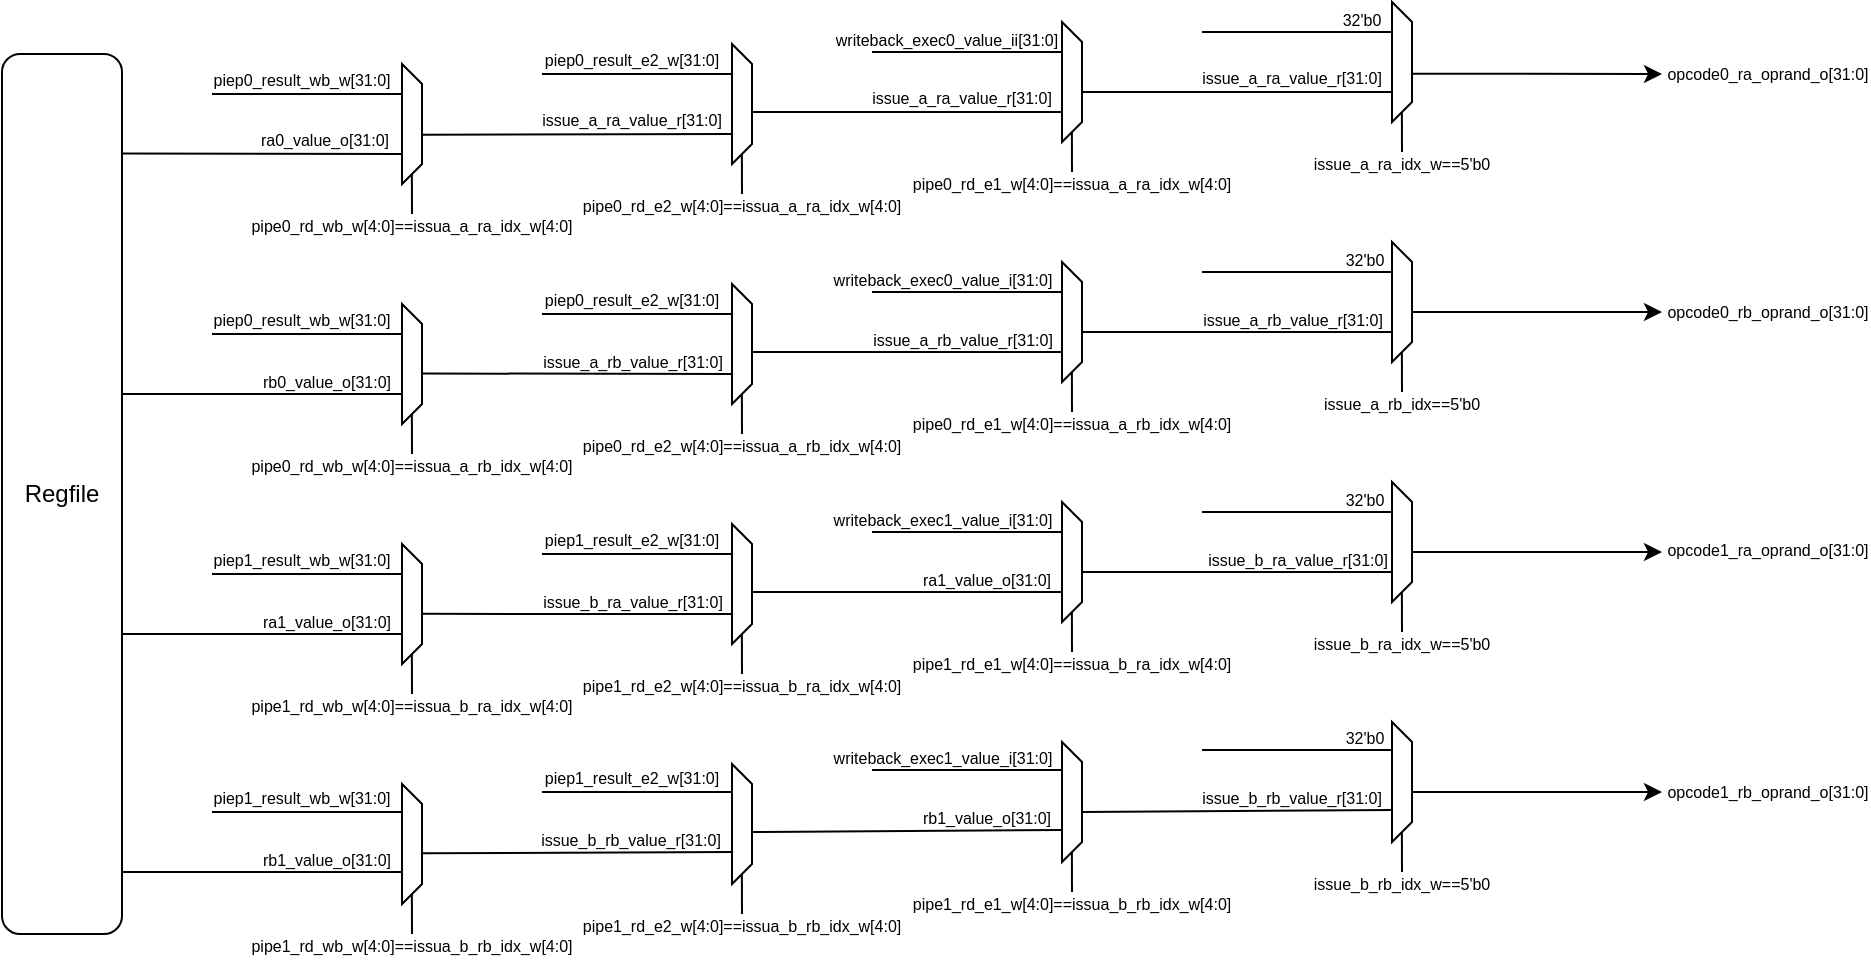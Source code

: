 <mxfile version="21.5.0" type="device">
  <diagram name="第 1 页" id="9p2jGRy3xzVtqF-vGPyH">
    <mxGraphModel dx="1343" dy="1995" grid="1" gridSize="10" guides="1" tooltips="1" connect="1" arrows="1" fold="1" page="1" pageScale="1" pageWidth="1169" pageHeight="827" math="0" shadow="0">
      <root>
        <mxCell id="0" />
        <mxCell id="1" parent="0" />
        <mxCell id="J9Y-vJ6aNMcpI7hS-cD3-170" value="" style="shape=trapezoid;perimeter=trapezoidPerimeter;whiteSpace=wrap;html=1;fixedSize=1;rotation=90;size=10;" vertex="1" parent="1">
          <mxGeometry x="215" y="190" width="60" height="10" as="geometry" />
        </mxCell>
        <mxCell id="J9Y-vJ6aNMcpI7hS-cD3-172" value="" style="shape=trapezoid;perimeter=trapezoidPerimeter;whiteSpace=wrap;html=1;fixedSize=1;rotation=90;size=10;" vertex="1" parent="1">
          <mxGeometry x="215" y="310" width="60" height="10" as="geometry" />
        </mxCell>
        <mxCell id="J9Y-vJ6aNMcpI7hS-cD3-173" value="" style="shape=trapezoid;perimeter=trapezoidPerimeter;whiteSpace=wrap;html=1;fixedSize=1;rotation=90;size=10;" vertex="1" parent="1">
          <mxGeometry x="215" y="430" width="60" height="10" as="geometry" />
        </mxCell>
        <mxCell id="J9Y-vJ6aNMcpI7hS-cD3-174" value="" style="shape=trapezoid;perimeter=trapezoidPerimeter;whiteSpace=wrap;html=1;fixedSize=1;rotation=90;size=10;" vertex="1" parent="1">
          <mxGeometry x="215" y="550" width="60" height="10" as="geometry" />
        </mxCell>
        <mxCell id="J9Y-vJ6aNMcpI7hS-cD3-175" value="" style="endArrow=none;html=1;rounded=0;entryX=0.25;entryY=1;entryDx=0;entryDy=0;" edge="1" parent="1" target="J9Y-vJ6aNMcpI7hS-cD3-170">
          <mxGeometry width="50" height="50" relative="1" as="geometry">
            <mxPoint x="145" y="180" as="sourcePoint" />
            <mxPoint x="245" y="180" as="targetPoint" />
          </mxGeometry>
        </mxCell>
        <mxCell id="J9Y-vJ6aNMcpI7hS-cD3-176" value="&lt;font style=&quot;font-size: 8px;&quot;&gt;piep0_result_wb_w[31:0]&lt;/font&gt;" style="text;strokeColor=none;align=center;fillColor=none;html=1;verticalAlign=middle;whiteSpace=wrap;rounded=0;" vertex="1" parent="1">
          <mxGeometry x="145" y="167" width="90" height="10" as="geometry" />
        </mxCell>
        <mxCell id="J9Y-vJ6aNMcpI7hS-cD3-177" value="" style="endArrow=none;html=1;rounded=0;entryX=0.25;entryY=1;entryDx=0;entryDy=0;exitX=0.997;exitY=0.113;exitDx=0;exitDy=0;exitPerimeter=0;" edge="1" parent="1" source="J9Y-vJ6aNMcpI7hS-cD3-179">
          <mxGeometry width="50" height="50" relative="1" as="geometry">
            <mxPoint x="145" y="210" as="sourcePoint" />
            <mxPoint x="240" y="210" as="targetPoint" />
          </mxGeometry>
        </mxCell>
        <mxCell id="J9Y-vJ6aNMcpI7hS-cD3-178" value="&lt;font style=&quot;font-size: 8px;&quot;&gt;ra0_value_o[31:0]&lt;/font&gt;" style="text;strokeColor=none;align=center;fillColor=none;html=1;verticalAlign=middle;whiteSpace=wrap;rounded=0;" vertex="1" parent="1">
          <mxGeometry x="169" y="197" width="65" height="10" as="geometry" />
        </mxCell>
        <mxCell id="J9Y-vJ6aNMcpI7hS-cD3-179" value="Regfile" style="rounded=1;whiteSpace=wrap;html=1;" vertex="1" parent="1">
          <mxGeometry x="40" y="160" width="60" height="440" as="geometry" />
        </mxCell>
        <mxCell id="J9Y-vJ6aNMcpI7hS-cD3-184" value="" style="endArrow=none;html=1;rounded=0;entryX=0.25;entryY=1;entryDx=0;entryDy=0;" edge="1" parent="1">
          <mxGeometry width="50" height="50" relative="1" as="geometry">
            <mxPoint x="145" y="300" as="sourcePoint" />
            <mxPoint x="240" y="300" as="targetPoint" />
          </mxGeometry>
        </mxCell>
        <mxCell id="J9Y-vJ6aNMcpI7hS-cD3-185" value="&lt;font style=&quot;font-size: 8px;&quot;&gt;piep0_result_wb_w[31:0]&lt;/font&gt;" style="text;strokeColor=none;align=center;fillColor=none;html=1;verticalAlign=middle;whiteSpace=wrap;rounded=0;" vertex="1" parent="1">
          <mxGeometry x="145" y="287" width="90" height="10" as="geometry" />
        </mxCell>
        <mxCell id="J9Y-vJ6aNMcpI7hS-cD3-186" value="" style="endArrow=none;html=1;rounded=0;entryX=0.25;entryY=1;entryDx=0;entryDy=0;exitX=0.997;exitY=0.113;exitDx=0;exitDy=0;exitPerimeter=0;" edge="1" parent="1">
          <mxGeometry width="50" height="50" relative="1" as="geometry">
            <mxPoint x="100" y="330" as="sourcePoint" />
            <mxPoint x="240" y="330" as="targetPoint" />
          </mxGeometry>
        </mxCell>
        <mxCell id="J9Y-vJ6aNMcpI7hS-cD3-187" value="&lt;font style=&quot;font-size: 8px;&quot;&gt;rb0_value_o[31:0]&lt;/font&gt;" style="text;strokeColor=none;align=center;fillColor=none;html=1;verticalAlign=middle;whiteSpace=wrap;rounded=0;" vertex="1" parent="1">
          <mxGeometry x="170" y="318" width="65" height="10" as="geometry" />
        </mxCell>
        <mxCell id="J9Y-vJ6aNMcpI7hS-cD3-188" value="" style="endArrow=none;html=1;rounded=0;entryX=0.25;entryY=1;entryDx=0;entryDy=0;" edge="1" parent="1">
          <mxGeometry width="50" height="50" relative="1" as="geometry">
            <mxPoint x="145" y="420" as="sourcePoint" />
            <mxPoint x="240" y="420" as="targetPoint" />
          </mxGeometry>
        </mxCell>
        <mxCell id="J9Y-vJ6aNMcpI7hS-cD3-189" value="&lt;font style=&quot;font-size: 8px;&quot;&gt;piep1_result_wb_w[31:0]&lt;/font&gt;" style="text;strokeColor=none;align=center;fillColor=none;html=1;verticalAlign=middle;whiteSpace=wrap;rounded=0;" vertex="1" parent="1">
          <mxGeometry x="145" y="407" width="90" height="10" as="geometry" />
        </mxCell>
        <mxCell id="J9Y-vJ6aNMcpI7hS-cD3-190" value="" style="endArrow=none;html=1;rounded=0;entryX=0.25;entryY=1;entryDx=0;entryDy=0;exitX=0.997;exitY=0.113;exitDx=0;exitDy=0;exitPerimeter=0;" edge="1" parent="1">
          <mxGeometry width="50" height="50" relative="1" as="geometry">
            <mxPoint x="100" y="450" as="sourcePoint" />
            <mxPoint x="240" y="450" as="targetPoint" />
          </mxGeometry>
        </mxCell>
        <mxCell id="J9Y-vJ6aNMcpI7hS-cD3-191" value="&lt;font style=&quot;font-size: 8px;&quot;&gt;ra1_value_o[31:0]&lt;/font&gt;" style="text;strokeColor=none;align=center;fillColor=none;html=1;verticalAlign=middle;whiteSpace=wrap;rounded=0;" vertex="1" parent="1">
          <mxGeometry x="170" y="438" width="65" height="10" as="geometry" />
        </mxCell>
        <mxCell id="J9Y-vJ6aNMcpI7hS-cD3-192" value="" style="endArrow=none;html=1;rounded=0;entryX=0.25;entryY=1;entryDx=0;entryDy=0;" edge="1" parent="1">
          <mxGeometry width="50" height="50" relative="1" as="geometry">
            <mxPoint x="145" y="539" as="sourcePoint" />
            <mxPoint x="240" y="539" as="targetPoint" />
          </mxGeometry>
        </mxCell>
        <mxCell id="J9Y-vJ6aNMcpI7hS-cD3-193" value="&lt;font style=&quot;font-size: 8px;&quot;&gt;piep1_result_wb_w[31:0]&lt;/font&gt;" style="text;strokeColor=none;align=center;fillColor=none;html=1;verticalAlign=middle;whiteSpace=wrap;rounded=0;" vertex="1" parent="1">
          <mxGeometry x="145" y="526" width="90" height="10" as="geometry" />
        </mxCell>
        <mxCell id="J9Y-vJ6aNMcpI7hS-cD3-194" value="" style="endArrow=none;html=1;rounded=0;entryX=0.25;entryY=1;entryDx=0;entryDy=0;exitX=0.997;exitY=0.113;exitDx=0;exitDy=0;exitPerimeter=0;" edge="1" parent="1">
          <mxGeometry width="50" height="50" relative="1" as="geometry">
            <mxPoint x="100" y="569" as="sourcePoint" />
            <mxPoint x="240" y="569" as="targetPoint" />
          </mxGeometry>
        </mxCell>
        <mxCell id="J9Y-vJ6aNMcpI7hS-cD3-195" value="&lt;font style=&quot;font-size: 8px;&quot;&gt;rb1_value_o[31:0]&lt;/font&gt;" style="text;strokeColor=none;align=center;fillColor=none;html=1;verticalAlign=middle;whiteSpace=wrap;rounded=0;" vertex="1" parent="1">
          <mxGeometry x="170" y="557" width="65" height="10" as="geometry" />
        </mxCell>
        <mxCell id="J9Y-vJ6aNMcpI7hS-cD3-196" value="" style="endArrow=none;html=1;rounded=0;" edge="1" parent="1">
          <mxGeometry width="50" height="50" relative="1" as="geometry">
            <mxPoint x="245" y="240" as="sourcePoint" />
            <mxPoint x="244.94" y="220" as="targetPoint" />
          </mxGeometry>
        </mxCell>
        <mxCell id="J9Y-vJ6aNMcpI7hS-cD3-197" value="&lt;font style=&quot;font-size: 8px;&quot;&gt;pipe0_rd_wb_w[4:0]==issua_a_ra_idx_w[4:0]&lt;/font&gt;" style="text;strokeColor=none;align=center;fillColor=none;html=1;verticalAlign=middle;whiteSpace=wrap;rounded=0;" vertex="1" parent="1">
          <mxGeometry x="165" y="240" width="160" height="10" as="geometry" />
        </mxCell>
        <mxCell id="J9Y-vJ6aNMcpI7hS-cD3-200" value="" style="endArrow=none;html=1;rounded=0;" edge="1" parent="1">
          <mxGeometry width="50" height="50" relative="1" as="geometry">
            <mxPoint x="245" y="360" as="sourcePoint" />
            <mxPoint x="244.94" y="340" as="targetPoint" />
          </mxGeometry>
        </mxCell>
        <mxCell id="J9Y-vJ6aNMcpI7hS-cD3-201" value="&lt;font style=&quot;font-size: 8px;&quot;&gt;pipe0_rd_wb_w[4:0]==issua_a_rb_idx_w[4:0]&lt;/font&gt;" style="text;strokeColor=none;align=center;fillColor=none;html=1;verticalAlign=middle;whiteSpace=wrap;rounded=0;" vertex="1" parent="1">
          <mxGeometry x="165" y="360" width="160" height="10" as="geometry" />
        </mxCell>
        <mxCell id="J9Y-vJ6aNMcpI7hS-cD3-202" value="" style="endArrow=none;html=1;rounded=0;" edge="1" parent="1">
          <mxGeometry width="50" height="50" relative="1" as="geometry">
            <mxPoint x="245" y="480" as="sourcePoint" />
            <mxPoint x="244.94" y="460" as="targetPoint" />
          </mxGeometry>
        </mxCell>
        <mxCell id="J9Y-vJ6aNMcpI7hS-cD3-203" value="&lt;font style=&quot;font-size: 8px;&quot;&gt;pipe1_rd_wb_w[4:0]==issua_b_ra_idx_w[4:0]&lt;/font&gt;" style="text;strokeColor=none;align=center;fillColor=none;html=1;verticalAlign=middle;whiteSpace=wrap;rounded=0;" vertex="1" parent="1">
          <mxGeometry x="165" y="480" width="160" height="10" as="geometry" />
        </mxCell>
        <mxCell id="J9Y-vJ6aNMcpI7hS-cD3-204" value="" style="endArrow=none;html=1;rounded=0;" edge="1" parent="1">
          <mxGeometry width="50" height="50" relative="1" as="geometry">
            <mxPoint x="245" y="600" as="sourcePoint" />
            <mxPoint x="244.94" y="580" as="targetPoint" />
          </mxGeometry>
        </mxCell>
        <mxCell id="J9Y-vJ6aNMcpI7hS-cD3-205" value="&lt;font style=&quot;font-size: 8px;&quot;&gt;pipe1_rd_wb_w[4:0]==issua_b_rb_idx_w[4:0]&lt;/font&gt;" style="text;strokeColor=none;align=center;fillColor=none;html=1;verticalAlign=middle;whiteSpace=wrap;rounded=0;" vertex="1" parent="1">
          <mxGeometry x="165" y="600" width="160" height="10" as="geometry" />
        </mxCell>
        <mxCell id="J9Y-vJ6aNMcpI7hS-cD3-206" value="" style="shape=trapezoid;perimeter=trapezoidPerimeter;whiteSpace=wrap;html=1;fixedSize=1;rotation=90;size=10;" vertex="1" parent="1">
          <mxGeometry x="380" y="180" width="60" height="10" as="geometry" />
        </mxCell>
        <mxCell id="J9Y-vJ6aNMcpI7hS-cD3-207" value="" style="shape=trapezoid;perimeter=trapezoidPerimeter;whiteSpace=wrap;html=1;fixedSize=1;rotation=90;size=10;" vertex="1" parent="1">
          <mxGeometry x="380" y="300" width="60" height="10" as="geometry" />
        </mxCell>
        <mxCell id="J9Y-vJ6aNMcpI7hS-cD3-208" value="" style="shape=trapezoid;perimeter=trapezoidPerimeter;whiteSpace=wrap;html=1;fixedSize=1;rotation=90;size=10;" vertex="1" parent="1">
          <mxGeometry x="380" y="420" width="60" height="10" as="geometry" />
        </mxCell>
        <mxCell id="J9Y-vJ6aNMcpI7hS-cD3-209" value="" style="shape=trapezoid;perimeter=trapezoidPerimeter;whiteSpace=wrap;html=1;fixedSize=1;rotation=90;size=10;" vertex="1" parent="1">
          <mxGeometry x="380" y="540" width="60" height="10" as="geometry" />
        </mxCell>
        <mxCell id="J9Y-vJ6aNMcpI7hS-cD3-210" value="" style="endArrow=none;html=1;rounded=0;entryX=0.25;entryY=1;entryDx=0;entryDy=0;" edge="1" parent="1" target="J9Y-vJ6aNMcpI7hS-cD3-206">
          <mxGeometry width="50" height="50" relative="1" as="geometry">
            <mxPoint x="310" y="170" as="sourcePoint" />
            <mxPoint x="410" y="170" as="targetPoint" />
          </mxGeometry>
        </mxCell>
        <mxCell id="J9Y-vJ6aNMcpI7hS-cD3-211" value="&lt;font style=&quot;font-size: 8px;&quot;&gt;piep0_result_e2_w[31:0]&lt;/font&gt;" style="text;strokeColor=none;align=center;fillColor=none;html=1;verticalAlign=middle;whiteSpace=wrap;rounded=0;" vertex="1" parent="1">
          <mxGeometry x="310" y="157" width="90" height="10" as="geometry" />
        </mxCell>
        <mxCell id="J9Y-vJ6aNMcpI7hS-cD3-212" value="" style="endArrow=none;html=1;rounded=0;entryX=0.25;entryY=1;entryDx=0;entryDy=0;exitX=0.59;exitY=0.026;exitDx=0;exitDy=0;exitPerimeter=0;" edge="1" parent="1" source="J9Y-vJ6aNMcpI7hS-cD3-170">
          <mxGeometry width="50" height="50" relative="1" as="geometry">
            <mxPoint x="265" y="200" as="sourcePoint" />
            <mxPoint x="405" y="200" as="targetPoint" />
          </mxGeometry>
        </mxCell>
        <mxCell id="J9Y-vJ6aNMcpI7hS-cD3-213" value="&lt;font style=&quot;font-size: 8px;&quot;&gt;issue_a_ra_value_r[31:0]&lt;/font&gt;" style="text;strokeColor=none;align=center;fillColor=none;html=1;verticalAlign=middle;whiteSpace=wrap;rounded=0;" vertex="1" parent="1">
          <mxGeometry x="307" y="187" width="96" height="10" as="geometry" />
        </mxCell>
        <mxCell id="J9Y-vJ6aNMcpI7hS-cD3-214" value="" style="endArrow=none;html=1;rounded=0;entryX=0.25;entryY=1;entryDx=0;entryDy=0;" edge="1" parent="1">
          <mxGeometry width="50" height="50" relative="1" as="geometry">
            <mxPoint x="310" y="290" as="sourcePoint" />
            <mxPoint x="405" y="290" as="targetPoint" />
          </mxGeometry>
        </mxCell>
        <mxCell id="J9Y-vJ6aNMcpI7hS-cD3-215" value="&lt;font style=&quot;font-size: 8px;&quot;&gt;piep0_result_e2_w[31:0]&lt;/font&gt;" style="text;strokeColor=none;align=center;fillColor=none;html=1;verticalAlign=middle;whiteSpace=wrap;rounded=0;" vertex="1" parent="1">
          <mxGeometry x="310" y="277" width="90" height="10" as="geometry" />
        </mxCell>
        <mxCell id="J9Y-vJ6aNMcpI7hS-cD3-216" value="" style="endArrow=none;html=1;rounded=0;entryX=0.25;entryY=1;entryDx=0;entryDy=0;exitX=0.579;exitY=0.01;exitDx=0;exitDy=0;exitPerimeter=0;" edge="1" parent="1" source="J9Y-vJ6aNMcpI7hS-cD3-172">
          <mxGeometry width="50" height="50" relative="1" as="geometry">
            <mxPoint x="265" y="320" as="sourcePoint" />
            <mxPoint x="405" y="320" as="targetPoint" />
          </mxGeometry>
        </mxCell>
        <mxCell id="J9Y-vJ6aNMcpI7hS-cD3-217" value="&lt;font style=&quot;font-size: 8px;&quot;&gt;issue_a_rb_value_r[31:0]&lt;/font&gt;" style="text;strokeColor=none;align=center;fillColor=none;html=1;verticalAlign=middle;whiteSpace=wrap;rounded=0;" vertex="1" parent="1">
          <mxGeometry x="308" y="308" width="95" height="10" as="geometry" />
        </mxCell>
        <mxCell id="J9Y-vJ6aNMcpI7hS-cD3-218" value="" style="endArrow=none;html=1;rounded=0;entryX=0.25;entryY=1;entryDx=0;entryDy=0;" edge="1" parent="1">
          <mxGeometry width="50" height="50" relative="1" as="geometry">
            <mxPoint x="310" y="410" as="sourcePoint" />
            <mxPoint x="405" y="410" as="targetPoint" />
          </mxGeometry>
        </mxCell>
        <mxCell id="J9Y-vJ6aNMcpI7hS-cD3-219" value="&lt;font style=&quot;font-size: 8px;&quot;&gt;piep1_result_e2_w[31:0]&lt;/font&gt;" style="text;strokeColor=none;align=center;fillColor=none;html=1;verticalAlign=middle;whiteSpace=wrap;rounded=0;" vertex="1" parent="1">
          <mxGeometry x="310" y="397" width="90" height="10" as="geometry" />
        </mxCell>
        <mxCell id="J9Y-vJ6aNMcpI7hS-cD3-220" value="" style="endArrow=none;html=1;rounded=0;entryX=0.25;entryY=1;entryDx=0;entryDy=0;exitX=0.582;exitY=0.01;exitDx=0;exitDy=0;exitPerimeter=0;" edge="1" parent="1" source="J9Y-vJ6aNMcpI7hS-cD3-173">
          <mxGeometry width="50" height="50" relative="1" as="geometry">
            <mxPoint x="265" y="440" as="sourcePoint" />
            <mxPoint x="405" y="440" as="targetPoint" />
          </mxGeometry>
        </mxCell>
        <mxCell id="J9Y-vJ6aNMcpI7hS-cD3-221" value="&lt;font style=&quot;font-size: 8px;&quot;&gt;issue_b_ra_value_r[31:0]&lt;/font&gt;" style="text;strokeColor=none;align=center;fillColor=none;html=1;verticalAlign=middle;whiteSpace=wrap;rounded=0;" vertex="1" parent="1">
          <mxGeometry x="312.5" y="428" width="85" height="10" as="geometry" />
        </mxCell>
        <mxCell id="J9Y-vJ6aNMcpI7hS-cD3-222" value="" style="endArrow=none;html=1;rounded=0;entryX=0.25;entryY=1;entryDx=0;entryDy=0;" edge="1" parent="1">
          <mxGeometry width="50" height="50" relative="1" as="geometry">
            <mxPoint x="310" y="529" as="sourcePoint" />
            <mxPoint x="405" y="529" as="targetPoint" />
          </mxGeometry>
        </mxCell>
        <mxCell id="J9Y-vJ6aNMcpI7hS-cD3-223" value="&lt;font style=&quot;font-size: 8px;&quot;&gt;piep1_result_e2_w[31:0]&lt;/font&gt;" style="text;strokeColor=none;align=center;fillColor=none;html=1;verticalAlign=middle;whiteSpace=wrap;rounded=0;" vertex="1" parent="1">
          <mxGeometry x="310" y="516" width="90" height="10" as="geometry" />
        </mxCell>
        <mxCell id="J9Y-vJ6aNMcpI7hS-cD3-224" value="" style="endArrow=none;html=1;rounded=0;entryX=0.25;entryY=1;entryDx=0;entryDy=0;exitX=0.577;exitY=-0.021;exitDx=0;exitDy=0;exitPerimeter=0;" edge="1" parent="1" source="J9Y-vJ6aNMcpI7hS-cD3-174">
          <mxGeometry width="50" height="50" relative="1" as="geometry">
            <mxPoint x="265" y="559" as="sourcePoint" />
            <mxPoint x="405" y="559" as="targetPoint" />
          </mxGeometry>
        </mxCell>
        <mxCell id="J9Y-vJ6aNMcpI7hS-cD3-225" value="&lt;font style=&quot;font-size: 8px;&quot;&gt;issue_b_rb_value_r[31:0]&lt;/font&gt;" style="text;strokeColor=none;align=center;fillColor=none;html=1;verticalAlign=middle;whiteSpace=wrap;rounded=0;" vertex="1" parent="1">
          <mxGeometry x="307" y="547" width="95" height="10" as="geometry" />
        </mxCell>
        <mxCell id="J9Y-vJ6aNMcpI7hS-cD3-226" value="" style="endArrow=none;html=1;rounded=0;" edge="1" parent="1">
          <mxGeometry width="50" height="50" relative="1" as="geometry">
            <mxPoint x="410" y="230" as="sourcePoint" />
            <mxPoint x="409.94" y="210" as="targetPoint" />
          </mxGeometry>
        </mxCell>
        <mxCell id="J9Y-vJ6aNMcpI7hS-cD3-227" value="&lt;font style=&quot;font-size: 8px;&quot;&gt;pipe0_rd_e2_w[4:0]==issua_a_ra_idx_w[4:0]&lt;/font&gt;" style="text;strokeColor=none;align=center;fillColor=none;html=1;verticalAlign=middle;whiteSpace=wrap;rounded=0;" vertex="1" parent="1">
          <mxGeometry x="330" y="230" width="160" height="10" as="geometry" />
        </mxCell>
        <mxCell id="J9Y-vJ6aNMcpI7hS-cD3-228" value="" style="endArrow=none;html=1;rounded=0;" edge="1" parent="1">
          <mxGeometry width="50" height="50" relative="1" as="geometry">
            <mxPoint x="410" y="350" as="sourcePoint" />
            <mxPoint x="409.94" y="330" as="targetPoint" />
          </mxGeometry>
        </mxCell>
        <mxCell id="J9Y-vJ6aNMcpI7hS-cD3-229" value="&lt;font style=&quot;font-size: 8px;&quot;&gt;pipe0_rd_e2_w[4:0]==issua_a_rb_idx_w[4:0]&lt;/font&gt;" style="text;strokeColor=none;align=center;fillColor=none;html=1;verticalAlign=middle;whiteSpace=wrap;rounded=0;" vertex="1" parent="1">
          <mxGeometry x="330" y="350" width="160" height="10" as="geometry" />
        </mxCell>
        <mxCell id="J9Y-vJ6aNMcpI7hS-cD3-230" value="" style="endArrow=none;html=1;rounded=0;" edge="1" parent="1">
          <mxGeometry width="50" height="50" relative="1" as="geometry">
            <mxPoint x="410" y="470" as="sourcePoint" />
            <mxPoint x="409.94" y="450" as="targetPoint" />
          </mxGeometry>
        </mxCell>
        <mxCell id="J9Y-vJ6aNMcpI7hS-cD3-231" value="&lt;font style=&quot;font-size: 8px;&quot;&gt;pipe1_rd_e2_w[4:0]==issua_b_ra_idx_w[4:0]&lt;/font&gt;" style="text;strokeColor=none;align=center;fillColor=none;html=1;verticalAlign=middle;whiteSpace=wrap;rounded=0;" vertex="1" parent="1">
          <mxGeometry x="330" y="470" width="160" height="10" as="geometry" />
        </mxCell>
        <mxCell id="J9Y-vJ6aNMcpI7hS-cD3-232" value="" style="endArrow=none;html=1;rounded=0;" edge="1" parent="1">
          <mxGeometry width="50" height="50" relative="1" as="geometry">
            <mxPoint x="410" y="590" as="sourcePoint" />
            <mxPoint x="409.94" y="570" as="targetPoint" />
          </mxGeometry>
        </mxCell>
        <mxCell id="J9Y-vJ6aNMcpI7hS-cD3-233" value="&lt;font style=&quot;font-size: 8px;&quot;&gt;pipe1_rd_e2_w[4:0]==issua_b_rb_idx_w[4:0]&lt;/font&gt;" style="text;strokeColor=none;align=center;fillColor=none;html=1;verticalAlign=middle;whiteSpace=wrap;rounded=0;" vertex="1" parent="1">
          <mxGeometry x="330" y="590" width="160" height="10" as="geometry" />
        </mxCell>
        <mxCell id="J9Y-vJ6aNMcpI7hS-cD3-234" value="" style="shape=trapezoid;perimeter=trapezoidPerimeter;whiteSpace=wrap;html=1;fixedSize=1;rotation=90;size=10;" vertex="1" parent="1">
          <mxGeometry x="545" y="169" width="60" height="10" as="geometry" />
        </mxCell>
        <mxCell id="J9Y-vJ6aNMcpI7hS-cD3-235" value="" style="shape=trapezoid;perimeter=trapezoidPerimeter;whiteSpace=wrap;html=1;fixedSize=1;rotation=90;size=10;" vertex="1" parent="1">
          <mxGeometry x="545" y="289" width="60" height="10" as="geometry" />
        </mxCell>
        <mxCell id="J9Y-vJ6aNMcpI7hS-cD3-236" value="" style="shape=trapezoid;perimeter=trapezoidPerimeter;whiteSpace=wrap;html=1;fixedSize=1;rotation=90;size=10;" vertex="1" parent="1">
          <mxGeometry x="545" y="409" width="60" height="10" as="geometry" />
        </mxCell>
        <mxCell id="J9Y-vJ6aNMcpI7hS-cD3-237" value="" style="shape=trapezoid;perimeter=trapezoidPerimeter;whiteSpace=wrap;html=1;fixedSize=1;rotation=90;size=10;" vertex="1" parent="1">
          <mxGeometry x="545" y="529" width="60" height="10" as="geometry" />
        </mxCell>
        <mxCell id="J9Y-vJ6aNMcpI7hS-cD3-238" value="" style="endArrow=none;html=1;rounded=0;entryX=0.25;entryY=1;entryDx=0;entryDy=0;" edge="1" parent="1" target="J9Y-vJ6aNMcpI7hS-cD3-234">
          <mxGeometry width="50" height="50" relative="1" as="geometry">
            <mxPoint x="475" y="159" as="sourcePoint" />
            <mxPoint x="575" y="159" as="targetPoint" />
          </mxGeometry>
        </mxCell>
        <mxCell id="J9Y-vJ6aNMcpI7hS-cD3-239" value="&lt;font style=&quot;font-size: 8px;&quot;&gt;writeback_exec0_value_ii[31:0]&lt;/font&gt;" style="text;strokeColor=none;align=center;fillColor=none;html=1;verticalAlign=middle;whiteSpace=wrap;rounded=0;" vertex="1" parent="1">
          <mxGeometry x="460" y="147" width="105" height="10" as="geometry" />
        </mxCell>
        <mxCell id="J9Y-vJ6aNMcpI7hS-cD3-240" value="" style="endArrow=none;html=1;rounded=0;entryX=0.25;entryY=1;entryDx=0;entryDy=0;exitX=0.59;exitY=0.026;exitDx=0;exitDy=0;exitPerimeter=0;" edge="1" parent="1">
          <mxGeometry width="50" height="50" relative="1" as="geometry">
            <mxPoint x="415" y="189" as="sourcePoint" />
            <mxPoint x="570" y="189" as="targetPoint" />
          </mxGeometry>
        </mxCell>
        <mxCell id="J9Y-vJ6aNMcpI7hS-cD3-241" value="&lt;font style=&quot;font-size: 8px;&quot;&gt;issue_a_ra_value_r[31:0]&lt;/font&gt;" style="text;strokeColor=none;align=center;fillColor=none;html=1;verticalAlign=middle;whiteSpace=wrap;rounded=0;" vertex="1" parent="1">
          <mxGeometry x="472" y="176" width="96" height="10" as="geometry" />
        </mxCell>
        <mxCell id="J9Y-vJ6aNMcpI7hS-cD3-242" value="" style="endArrow=none;html=1;rounded=0;entryX=0.25;entryY=1;entryDx=0;entryDy=0;" edge="1" parent="1">
          <mxGeometry width="50" height="50" relative="1" as="geometry">
            <mxPoint x="475" y="279" as="sourcePoint" />
            <mxPoint x="570" y="279" as="targetPoint" />
          </mxGeometry>
        </mxCell>
        <mxCell id="J9Y-vJ6aNMcpI7hS-cD3-243" value="&lt;font style=&quot;font-size: 8px;&quot;&gt;writeback_exec0_value_i[31:0]&lt;/font&gt;" style="text;strokeColor=none;align=center;fillColor=none;html=1;verticalAlign=middle;whiteSpace=wrap;rounded=0;" vertex="1" parent="1">
          <mxGeometry x="453" y="267" width="115" height="10" as="geometry" />
        </mxCell>
        <mxCell id="J9Y-vJ6aNMcpI7hS-cD3-244" value="" style="endArrow=none;html=1;rounded=0;entryX=0.25;entryY=1;entryDx=0;entryDy=0;exitX=0.579;exitY=0.01;exitDx=0;exitDy=0;exitPerimeter=0;" edge="1" parent="1">
          <mxGeometry width="50" height="50" relative="1" as="geometry">
            <mxPoint x="415" y="309" as="sourcePoint" />
            <mxPoint x="570" y="309" as="targetPoint" />
          </mxGeometry>
        </mxCell>
        <mxCell id="J9Y-vJ6aNMcpI7hS-cD3-245" value="&lt;font style=&quot;font-size: 8px;&quot;&gt;issue_a_rb_value_r[31:0]&lt;/font&gt;" style="text;strokeColor=none;align=center;fillColor=none;html=1;verticalAlign=middle;whiteSpace=wrap;rounded=0;" vertex="1" parent="1">
          <mxGeometry x="473" y="297" width="95" height="10" as="geometry" />
        </mxCell>
        <mxCell id="J9Y-vJ6aNMcpI7hS-cD3-246" value="" style="endArrow=none;html=1;rounded=0;entryX=0.25;entryY=1;entryDx=0;entryDy=0;" edge="1" parent="1">
          <mxGeometry width="50" height="50" relative="1" as="geometry">
            <mxPoint x="475" y="399" as="sourcePoint" />
            <mxPoint x="570" y="399" as="targetPoint" />
          </mxGeometry>
        </mxCell>
        <mxCell id="J9Y-vJ6aNMcpI7hS-cD3-247" value="&lt;font style=&quot;font-size: 8px;&quot;&gt;writeback_exec1_value_i[31:0]&lt;/font&gt;" style="text;strokeColor=none;align=center;fillColor=none;html=1;verticalAlign=middle;whiteSpace=wrap;rounded=0;" vertex="1" parent="1">
          <mxGeometry x="453" y="387" width="115" height="10" as="geometry" />
        </mxCell>
        <mxCell id="J9Y-vJ6aNMcpI7hS-cD3-248" value="" style="endArrow=none;html=1;rounded=0;entryX=0.25;entryY=1;entryDx=0;entryDy=0;exitX=0.582;exitY=0.01;exitDx=0;exitDy=0;exitPerimeter=0;" edge="1" parent="1">
          <mxGeometry width="50" height="50" relative="1" as="geometry">
            <mxPoint x="415" y="429" as="sourcePoint" />
            <mxPoint x="570" y="429" as="targetPoint" />
          </mxGeometry>
        </mxCell>
        <mxCell id="J9Y-vJ6aNMcpI7hS-cD3-249" value="&lt;font style=&quot;font-size: 8px;&quot;&gt;ra1_value_o[31:0]&lt;/font&gt;" style="text;strokeColor=none;align=center;fillColor=none;html=1;verticalAlign=middle;whiteSpace=wrap;rounded=0;" vertex="1" parent="1">
          <mxGeometry x="500" y="417" width="65" height="10" as="geometry" />
        </mxCell>
        <mxCell id="J9Y-vJ6aNMcpI7hS-cD3-250" value="" style="endArrow=none;html=1;rounded=0;entryX=0.25;entryY=1;entryDx=0;entryDy=0;" edge="1" parent="1">
          <mxGeometry width="50" height="50" relative="1" as="geometry">
            <mxPoint x="475" y="518" as="sourcePoint" />
            <mxPoint x="570" y="518" as="targetPoint" />
          </mxGeometry>
        </mxCell>
        <mxCell id="J9Y-vJ6aNMcpI7hS-cD3-251" value="&lt;font style=&quot;font-size: 8px;&quot;&gt;writeback_exec1_value_i[31:0]&lt;/font&gt;" style="text;strokeColor=none;align=center;fillColor=none;html=1;verticalAlign=middle;whiteSpace=wrap;rounded=0;" vertex="1" parent="1">
          <mxGeometry x="453" y="506" width="115" height="10" as="geometry" />
        </mxCell>
        <mxCell id="J9Y-vJ6aNMcpI7hS-cD3-252" value="" style="endArrow=none;html=1;rounded=0;entryX=0.25;entryY=1;entryDx=0;entryDy=0;exitX=0.577;exitY=-0.021;exitDx=0;exitDy=0;exitPerimeter=0;" edge="1" parent="1">
          <mxGeometry width="50" height="50" relative="1" as="geometry">
            <mxPoint x="415" y="549" as="sourcePoint" />
            <mxPoint x="570" y="548" as="targetPoint" />
          </mxGeometry>
        </mxCell>
        <mxCell id="J9Y-vJ6aNMcpI7hS-cD3-253" value="&lt;font style=&quot;font-size: 8px;&quot;&gt;rb1_value_o[31:0]&lt;/font&gt;" style="text;strokeColor=none;align=center;fillColor=none;html=1;verticalAlign=middle;whiteSpace=wrap;rounded=0;" vertex="1" parent="1">
          <mxGeometry x="500" y="536" width="65" height="10" as="geometry" />
        </mxCell>
        <mxCell id="J9Y-vJ6aNMcpI7hS-cD3-254" value="" style="endArrow=none;html=1;rounded=0;" edge="1" parent="1">
          <mxGeometry width="50" height="50" relative="1" as="geometry">
            <mxPoint x="575" y="219" as="sourcePoint" />
            <mxPoint x="574.94" y="199" as="targetPoint" />
          </mxGeometry>
        </mxCell>
        <mxCell id="J9Y-vJ6aNMcpI7hS-cD3-255" value="&lt;font style=&quot;font-size: 8px;&quot;&gt;pipe0_rd_e1_w[4:0]==issua_a_ra_idx_w[4:0]&lt;/font&gt;" style="text;strokeColor=none;align=center;fillColor=none;html=1;verticalAlign=middle;whiteSpace=wrap;rounded=0;" vertex="1" parent="1">
          <mxGeometry x="495" y="219" width="160" height="10" as="geometry" />
        </mxCell>
        <mxCell id="J9Y-vJ6aNMcpI7hS-cD3-256" value="" style="endArrow=none;html=1;rounded=0;" edge="1" parent="1">
          <mxGeometry width="50" height="50" relative="1" as="geometry">
            <mxPoint x="575" y="339" as="sourcePoint" />
            <mxPoint x="574.94" y="319" as="targetPoint" />
          </mxGeometry>
        </mxCell>
        <mxCell id="J9Y-vJ6aNMcpI7hS-cD3-257" value="&lt;font style=&quot;font-size: 8px;&quot;&gt;pipe0_rd_e1_w[4:0]==issua_a_rb_idx_w[4:0]&lt;/font&gt;" style="text;strokeColor=none;align=center;fillColor=none;html=1;verticalAlign=middle;whiteSpace=wrap;rounded=0;" vertex="1" parent="1">
          <mxGeometry x="495" y="339" width="160" height="10" as="geometry" />
        </mxCell>
        <mxCell id="J9Y-vJ6aNMcpI7hS-cD3-258" value="" style="endArrow=none;html=1;rounded=0;" edge="1" parent="1">
          <mxGeometry width="50" height="50" relative="1" as="geometry">
            <mxPoint x="575" y="459" as="sourcePoint" />
            <mxPoint x="574.94" y="439" as="targetPoint" />
          </mxGeometry>
        </mxCell>
        <mxCell id="J9Y-vJ6aNMcpI7hS-cD3-259" value="&lt;font style=&quot;font-size: 8px;&quot;&gt;pipe1_rd_e1_w[4:0]==issua_b_ra_idx_w[4:0]&lt;/font&gt;" style="text;strokeColor=none;align=center;fillColor=none;html=1;verticalAlign=middle;whiteSpace=wrap;rounded=0;" vertex="1" parent="1">
          <mxGeometry x="495" y="459" width="160" height="10" as="geometry" />
        </mxCell>
        <mxCell id="J9Y-vJ6aNMcpI7hS-cD3-260" value="" style="endArrow=none;html=1;rounded=0;" edge="1" parent="1">
          <mxGeometry width="50" height="50" relative="1" as="geometry">
            <mxPoint x="575" y="579" as="sourcePoint" />
            <mxPoint x="574.94" y="559" as="targetPoint" />
          </mxGeometry>
        </mxCell>
        <mxCell id="J9Y-vJ6aNMcpI7hS-cD3-261" value="&lt;font style=&quot;font-size: 8px;&quot;&gt;pipe1_rd_e1_w[4:0]==issua_b_rb_idx_w[4:0]&lt;/font&gt;" style="text;strokeColor=none;align=center;fillColor=none;html=1;verticalAlign=middle;whiteSpace=wrap;rounded=0;" vertex="1" parent="1">
          <mxGeometry x="495" y="579" width="160" height="10" as="geometry" />
        </mxCell>
        <mxCell id="J9Y-vJ6aNMcpI7hS-cD3-290" value="" style="shape=trapezoid;perimeter=trapezoidPerimeter;whiteSpace=wrap;html=1;fixedSize=1;rotation=90;size=10;" vertex="1" parent="1">
          <mxGeometry x="710" y="159" width="60" height="10" as="geometry" />
        </mxCell>
        <mxCell id="J9Y-vJ6aNMcpI7hS-cD3-291" value="" style="shape=trapezoid;perimeter=trapezoidPerimeter;whiteSpace=wrap;html=1;fixedSize=1;rotation=90;size=10;" vertex="1" parent="1">
          <mxGeometry x="710" y="279" width="60" height="10" as="geometry" />
        </mxCell>
        <mxCell id="J9Y-vJ6aNMcpI7hS-cD3-292" value="" style="shape=trapezoid;perimeter=trapezoidPerimeter;whiteSpace=wrap;html=1;fixedSize=1;rotation=90;size=10;" vertex="1" parent="1">
          <mxGeometry x="710" y="399" width="60" height="10" as="geometry" />
        </mxCell>
        <mxCell id="J9Y-vJ6aNMcpI7hS-cD3-293" value="" style="shape=trapezoid;perimeter=trapezoidPerimeter;whiteSpace=wrap;html=1;fixedSize=1;rotation=90;size=10;" vertex="1" parent="1">
          <mxGeometry x="710" y="519" width="60" height="10" as="geometry" />
        </mxCell>
        <mxCell id="J9Y-vJ6aNMcpI7hS-cD3-294" value="" style="endArrow=none;html=1;rounded=0;entryX=0.25;entryY=1;entryDx=0;entryDy=0;" edge="1" parent="1" target="J9Y-vJ6aNMcpI7hS-cD3-290">
          <mxGeometry width="50" height="50" relative="1" as="geometry">
            <mxPoint x="640" y="149" as="sourcePoint" />
            <mxPoint x="740" y="149" as="targetPoint" />
          </mxGeometry>
        </mxCell>
        <mxCell id="J9Y-vJ6aNMcpI7hS-cD3-295" value="&lt;font style=&quot;font-size: 8px;&quot;&gt;32&#39;b0&lt;/font&gt;" style="text;strokeColor=none;align=center;fillColor=none;html=1;verticalAlign=middle;whiteSpace=wrap;rounded=0;" vertex="1" parent="1">
          <mxGeometry x="710" y="137" width="20" height="10" as="geometry" />
        </mxCell>
        <mxCell id="J9Y-vJ6aNMcpI7hS-cD3-296" value="" style="endArrow=none;html=1;rounded=0;entryX=0.25;entryY=1;entryDx=0;entryDy=0;exitX=0.59;exitY=0.026;exitDx=0;exitDy=0;exitPerimeter=0;" edge="1" parent="1">
          <mxGeometry width="50" height="50" relative="1" as="geometry">
            <mxPoint x="580" y="179" as="sourcePoint" />
            <mxPoint x="735" y="179" as="targetPoint" />
          </mxGeometry>
        </mxCell>
        <mxCell id="J9Y-vJ6aNMcpI7hS-cD3-297" value="&lt;font style=&quot;font-size: 8px;&quot;&gt;issue_a_ra_value_r[31:0]&lt;/font&gt;" style="text;strokeColor=none;align=center;fillColor=none;html=1;verticalAlign=middle;whiteSpace=wrap;rounded=0;" vertex="1" parent="1">
          <mxGeometry x="637" y="166" width="96" height="10" as="geometry" />
        </mxCell>
        <mxCell id="J9Y-vJ6aNMcpI7hS-cD3-298" value="" style="endArrow=none;html=1;rounded=0;entryX=0.25;entryY=1;entryDx=0;entryDy=0;" edge="1" parent="1">
          <mxGeometry width="50" height="50" relative="1" as="geometry">
            <mxPoint x="640" y="269" as="sourcePoint" />
            <mxPoint x="735" y="269" as="targetPoint" />
          </mxGeometry>
        </mxCell>
        <mxCell id="J9Y-vJ6aNMcpI7hS-cD3-299" value="&lt;font style=&quot;font-size: 8px;&quot;&gt;32&#39;b0&lt;/font&gt;" style="text;strokeColor=none;align=center;fillColor=none;html=1;verticalAlign=middle;whiteSpace=wrap;rounded=0;" vertex="1" parent="1">
          <mxGeometry x="710" y="257" width="23" height="10" as="geometry" />
        </mxCell>
        <mxCell id="J9Y-vJ6aNMcpI7hS-cD3-300" value="" style="endArrow=none;html=1;rounded=0;entryX=0.25;entryY=1;entryDx=0;entryDy=0;exitX=0.579;exitY=0.01;exitDx=0;exitDy=0;exitPerimeter=0;" edge="1" parent="1">
          <mxGeometry width="50" height="50" relative="1" as="geometry">
            <mxPoint x="580" y="299" as="sourcePoint" />
            <mxPoint x="735" y="299" as="targetPoint" />
          </mxGeometry>
        </mxCell>
        <mxCell id="J9Y-vJ6aNMcpI7hS-cD3-301" value="&lt;font style=&quot;font-size: 8px;&quot;&gt;issue_a_rb_value_r[31:0]&lt;/font&gt;" style="text;strokeColor=none;align=center;fillColor=none;html=1;verticalAlign=middle;whiteSpace=wrap;rounded=0;" vertex="1" parent="1">
          <mxGeometry x="638" y="287" width="95" height="10" as="geometry" />
        </mxCell>
        <mxCell id="J9Y-vJ6aNMcpI7hS-cD3-302" value="" style="endArrow=none;html=1;rounded=0;entryX=0.25;entryY=1;entryDx=0;entryDy=0;" edge="1" parent="1">
          <mxGeometry width="50" height="50" relative="1" as="geometry">
            <mxPoint x="640" y="389" as="sourcePoint" />
            <mxPoint x="735" y="389" as="targetPoint" />
          </mxGeometry>
        </mxCell>
        <mxCell id="J9Y-vJ6aNMcpI7hS-cD3-303" value="&lt;font style=&quot;font-size: 8px;&quot;&gt;32&#39;b0&lt;/font&gt;" style="text;strokeColor=none;align=center;fillColor=none;html=1;verticalAlign=middle;whiteSpace=wrap;rounded=0;" vertex="1" parent="1">
          <mxGeometry x="710" y="377" width="23" height="10" as="geometry" />
        </mxCell>
        <mxCell id="J9Y-vJ6aNMcpI7hS-cD3-304" value="" style="endArrow=none;html=1;rounded=0;entryX=0.25;entryY=1;entryDx=0;entryDy=0;exitX=0.582;exitY=0.01;exitDx=0;exitDy=0;exitPerimeter=0;" edge="1" parent="1">
          <mxGeometry width="50" height="50" relative="1" as="geometry">
            <mxPoint x="580" y="419" as="sourcePoint" />
            <mxPoint x="735" y="419" as="targetPoint" />
          </mxGeometry>
        </mxCell>
        <mxCell id="J9Y-vJ6aNMcpI7hS-cD3-305" value="&lt;font style=&quot;font-size: 8px;&quot;&gt;issue_b_ra_value_r[31:0]&lt;/font&gt;" style="text;strokeColor=none;align=center;fillColor=none;html=1;verticalAlign=middle;whiteSpace=wrap;rounded=0;" vertex="1" parent="1">
          <mxGeometry x="643" y="407" width="90" height="10" as="geometry" />
        </mxCell>
        <mxCell id="J9Y-vJ6aNMcpI7hS-cD3-306" value="" style="endArrow=none;html=1;rounded=0;entryX=0.25;entryY=1;entryDx=0;entryDy=0;" edge="1" parent="1">
          <mxGeometry width="50" height="50" relative="1" as="geometry">
            <mxPoint x="640" y="508" as="sourcePoint" />
            <mxPoint x="735" y="508" as="targetPoint" />
          </mxGeometry>
        </mxCell>
        <mxCell id="J9Y-vJ6aNMcpI7hS-cD3-307" value="&lt;font style=&quot;font-size: 8px;&quot;&gt;32&#39;b0&lt;/font&gt;" style="text;strokeColor=none;align=center;fillColor=none;html=1;verticalAlign=middle;whiteSpace=wrap;rounded=0;" vertex="1" parent="1">
          <mxGeometry x="710" y="496" width="23" height="10" as="geometry" />
        </mxCell>
        <mxCell id="J9Y-vJ6aNMcpI7hS-cD3-308" value="" style="endArrow=none;html=1;rounded=0;entryX=0.25;entryY=1;entryDx=0;entryDy=0;exitX=0.577;exitY=-0.021;exitDx=0;exitDy=0;exitPerimeter=0;" edge="1" parent="1">
          <mxGeometry width="50" height="50" relative="1" as="geometry">
            <mxPoint x="580" y="539" as="sourcePoint" />
            <mxPoint x="735" y="538" as="targetPoint" />
          </mxGeometry>
        </mxCell>
        <mxCell id="J9Y-vJ6aNMcpI7hS-cD3-309" value="&lt;font style=&quot;font-size: 8px;&quot;&gt;issue_b_rb_value_r[31:0]&lt;/font&gt;" style="text;strokeColor=none;align=center;fillColor=none;html=1;verticalAlign=middle;whiteSpace=wrap;rounded=0;" vertex="1" parent="1">
          <mxGeometry x="640" y="526" width="90" height="10" as="geometry" />
        </mxCell>
        <mxCell id="J9Y-vJ6aNMcpI7hS-cD3-310" value="" style="endArrow=none;html=1;rounded=0;" edge="1" parent="1">
          <mxGeometry width="50" height="50" relative="1" as="geometry">
            <mxPoint x="740" y="209" as="sourcePoint" />
            <mxPoint x="739.94" y="189" as="targetPoint" />
          </mxGeometry>
        </mxCell>
        <mxCell id="J9Y-vJ6aNMcpI7hS-cD3-311" value="&lt;font style=&quot;font-size: 8px;&quot;&gt;issue_a_ra_idx_w==5&#39;b0&lt;/font&gt;" style="text;strokeColor=none;align=center;fillColor=none;html=1;verticalAlign=middle;whiteSpace=wrap;rounded=0;" vertex="1" parent="1">
          <mxGeometry x="660" y="209" width="160" height="10" as="geometry" />
        </mxCell>
        <mxCell id="J9Y-vJ6aNMcpI7hS-cD3-312" value="" style="endArrow=none;html=1;rounded=0;" edge="1" parent="1">
          <mxGeometry width="50" height="50" relative="1" as="geometry">
            <mxPoint x="740" y="329" as="sourcePoint" />
            <mxPoint x="739.94" y="309" as="targetPoint" />
          </mxGeometry>
        </mxCell>
        <mxCell id="J9Y-vJ6aNMcpI7hS-cD3-313" value="&lt;font style=&quot;font-size: 8px;&quot;&gt;issue_a_rb_idx==5&#39;b0&lt;/font&gt;" style="text;strokeColor=none;align=center;fillColor=none;html=1;verticalAlign=middle;whiteSpace=wrap;rounded=0;" vertex="1" parent="1">
          <mxGeometry x="660" y="329" width="160" height="10" as="geometry" />
        </mxCell>
        <mxCell id="J9Y-vJ6aNMcpI7hS-cD3-314" value="" style="endArrow=none;html=1;rounded=0;" edge="1" parent="1">
          <mxGeometry width="50" height="50" relative="1" as="geometry">
            <mxPoint x="740" y="449" as="sourcePoint" />
            <mxPoint x="739.94" y="429" as="targetPoint" />
          </mxGeometry>
        </mxCell>
        <mxCell id="J9Y-vJ6aNMcpI7hS-cD3-315" value="&lt;font style=&quot;font-size: 8px;&quot;&gt;issue_b_ra_idx_w==5&#39;b0&lt;/font&gt;" style="text;strokeColor=none;align=center;fillColor=none;html=1;verticalAlign=middle;whiteSpace=wrap;rounded=0;" vertex="1" parent="1">
          <mxGeometry x="660" y="449" width="160" height="10" as="geometry" />
        </mxCell>
        <mxCell id="J9Y-vJ6aNMcpI7hS-cD3-316" value="" style="endArrow=none;html=1;rounded=0;" edge="1" parent="1">
          <mxGeometry width="50" height="50" relative="1" as="geometry">
            <mxPoint x="740" y="569" as="sourcePoint" />
            <mxPoint x="739.94" y="549" as="targetPoint" />
          </mxGeometry>
        </mxCell>
        <mxCell id="J9Y-vJ6aNMcpI7hS-cD3-317" value="&lt;font style=&quot;font-size: 8px;&quot;&gt;issue_b_rb_idx_w==5&#39;b0&lt;/font&gt;" style="text;strokeColor=none;align=center;fillColor=none;html=1;verticalAlign=middle;whiteSpace=wrap;rounded=0;" vertex="1" parent="1">
          <mxGeometry x="660" y="569" width="160" height="10" as="geometry" />
        </mxCell>
        <mxCell id="J9Y-vJ6aNMcpI7hS-cD3-318" value="" style="endArrow=classic;html=1;rounded=0;exitX=0.597;exitY=0.004;exitDx=0;exitDy=0;exitPerimeter=0;endFill=1;" edge="1" parent="1" source="J9Y-vJ6aNMcpI7hS-cD3-290">
          <mxGeometry width="50" height="50" relative="1" as="geometry">
            <mxPoint x="800" y="176" as="sourcePoint" />
            <mxPoint x="870" y="170" as="targetPoint" />
          </mxGeometry>
        </mxCell>
        <mxCell id="J9Y-vJ6aNMcpI7hS-cD3-319" value="" style="endArrow=classic;html=1;rounded=0;exitX=0.597;exitY=0.004;exitDx=0;exitDy=0;exitPerimeter=0;endFill=1;" edge="1" parent="1">
          <mxGeometry width="50" height="50" relative="1" as="geometry">
            <mxPoint x="745" y="289" as="sourcePoint" />
            <mxPoint x="870" y="289" as="targetPoint" />
          </mxGeometry>
        </mxCell>
        <mxCell id="J9Y-vJ6aNMcpI7hS-cD3-320" value="" style="endArrow=classic;html=1;rounded=0;exitX=0.597;exitY=0.004;exitDx=0;exitDy=0;exitPerimeter=0;endFill=1;" edge="1" parent="1">
          <mxGeometry width="50" height="50" relative="1" as="geometry">
            <mxPoint x="745" y="409" as="sourcePoint" />
            <mxPoint x="870" y="409" as="targetPoint" />
          </mxGeometry>
        </mxCell>
        <mxCell id="J9Y-vJ6aNMcpI7hS-cD3-321" value="" style="endArrow=classic;html=1;rounded=0;exitX=0.597;exitY=0.004;exitDx=0;exitDy=0;exitPerimeter=0;endFill=1;" edge="1" parent="1">
          <mxGeometry width="50" height="50" relative="1" as="geometry">
            <mxPoint x="745" y="529" as="sourcePoint" />
            <mxPoint x="870" y="529" as="targetPoint" />
          </mxGeometry>
        </mxCell>
        <mxCell id="J9Y-vJ6aNMcpI7hS-cD3-322" value="&lt;font style=&quot;font-size: 8px;&quot;&gt;opcode0_ra_oprand_o[31:0]&lt;/font&gt;" style="text;strokeColor=none;align=center;fillColor=none;html=1;verticalAlign=middle;whiteSpace=wrap;rounded=0;" vertex="1" parent="1">
          <mxGeometry x="873" y="164" width="100" height="10" as="geometry" />
        </mxCell>
        <mxCell id="J9Y-vJ6aNMcpI7hS-cD3-323" value="&lt;font style=&quot;font-size: 8px;&quot;&gt;opcode0_rb_oprand_o[31:0]&lt;/font&gt;" style="text;strokeColor=none;align=center;fillColor=none;html=1;verticalAlign=middle;whiteSpace=wrap;rounded=0;" vertex="1" parent="1">
          <mxGeometry x="873" y="283" width="100" height="10" as="geometry" />
        </mxCell>
        <mxCell id="J9Y-vJ6aNMcpI7hS-cD3-324" value="&lt;font style=&quot;font-size: 8px;&quot;&gt;opcode1_ra_oprand_o[31:0]&lt;/font&gt;" style="text;strokeColor=none;align=center;fillColor=none;html=1;verticalAlign=middle;whiteSpace=wrap;rounded=0;" vertex="1" parent="1">
          <mxGeometry x="873" y="402" width="100" height="10" as="geometry" />
        </mxCell>
        <mxCell id="J9Y-vJ6aNMcpI7hS-cD3-325" value="&lt;font style=&quot;font-size: 8px;&quot;&gt;opcode1_rb_oprand_o[31:0]&lt;/font&gt;" style="text;strokeColor=none;align=center;fillColor=none;html=1;verticalAlign=middle;whiteSpace=wrap;rounded=0;" vertex="1" parent="1">
          <mxGeometry x="873" y="523" width="100" height="10" as="geometry" />
        </mxCell>
      </root>
    </mxGraphModel>
  </diagram>
</mxfile>
